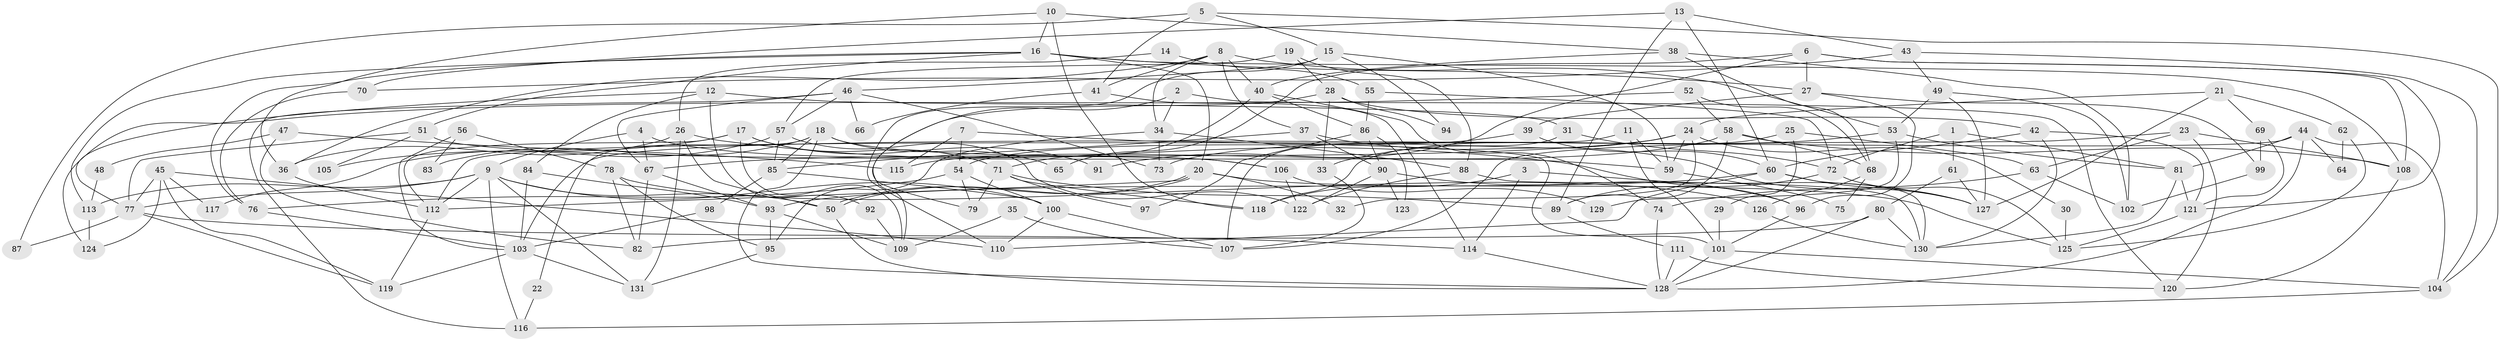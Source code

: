 // coarse degree distribution, {6: 0.14814814814814814, 4: 0.19753086419753085, 5: 0.16049382716049382, 7: 0.09876543209876543, 8: 0.07407407407407407, 11: 0.024691358024691357, 9: 0.037037037037037035, 3: 0.14814814814814814, 2: 0.09876543209876543, 10: 0.012345679012345678}
// Generated by graph-tools (version 1.1) at 2025/23/03/03/25 07:23:57]
// undirected, 131 vertices, 262 edges
graph export_dot {
graph [start="1"]
  node [color=gray90,style=filled];
  1;
  2;
  3;
  4;
  5;
  6;
  7;
  8;
  9;
  10;
  11;
  12;
  13;
  14;
  15;
  16;
  17;
  18;
  19;
  20;
  21;
  22;
  23;
  24;
  25;
  26;
  27;
  28;
  29;
  30;
  31;
  32;
  33;
  34;
  35;
  36;
  37;
  38;
  39;
  40;
  41;
  42;
  43;
  44;
  45;
  46;
  47;
  48;
  49;
  50;
  51;
  52;
  53;
  54;
  55;
  56;
  57;
  58;
  59;
  60;
  61;
  62;
  63;
  64;
  65;
  66;
  67;
  68;
  69;
  70;
  71;
  72;
  73;
  74;
  75;
  76;
  77;
  78;
  79;
  80;
  81;
  82;
  83;
  84;
  85;
  86;
  87;
  88;
  89;
  90;
  91;
  92;
  93;
  94;
  95;
  96;
  97;
  98;
  99;
  100;
  101;
  102;
  103;
  104;
  105;
  106;
  107;
  108;
  109;
  110;
  111;
  112;
  113;
  114;
  115;
  116;
  117;
  118;
  119;
  120;
  121;
  122;
  123;
  124;
  125;
  126;
  127;
  128;
  129;
  130;
  131;
  1 -- 72;
  1 -- 81;
  1 -- 61;
  2 -- 120;
  2 -- 34;
  2 -- 79;
  3 -- 127;
  3 -- 114;
  3 -- 118;
  4 -- 67;
  4 -- 9;
  4 -- 106;
  5 -- 15;
  5 -- 104;
  5 -- 41;
  5 -- 87;
  6 -- 108;
  6 -- 27;
  6 -- 65;
  6 -- 91;
  6 -- 121;
  7 -- 101;
  7 -- 54;
  7 -- 115;
  8 -- 36;
  8 -- 41;
  8 -- 34;
  8 -- 37;
  8 -- 40;
  8 -- 53;
  9 -- 112;
  9 -- 50;
  9 -- 77;
  9 -- 100;
  9 -- 113;
  9 -- 116;
  9 -- 131;
  10 -- 38;
  10 -- 36;
  10 -- 16;
  10 -- 118;
  11 -- 101;
  11 -- 59;
  11 -- 112;
  12 -- 77;
  12 -- 84;
  12 -- 31;
  12 -- 92;
  13 -- 60;
  13 -- 43;
  13 -- 70;
  13 -- 89;
  14 -- 26;
  14 -- 55;
  15 -- 110;
  15 -- 46;
  15 -- 59;
  15 -- 94;
  16 -- 20;
  16 -- 27;
  16 -- 51;
  16 -- 76;
  16 -- 108;
  16 -- 113;
  17 -- 112;
  17 -- 71;
  17 -- 91;
  17 -- 105;
  17 -- 109;
  18 -- 85;
  18 -- 128;
  18 -- 22;
  18 -- 65;
  18 -- 83;
  18 -- 106;
  19 -- 28;
  19 -- 88;
  19 -- 57;
  20 -- 125;
  20 -- 50;
  20 -- 50;
  20 -- 32;
  20 -- 112;
  21 -- 69;
  21 -- 127;
  21 -- 24;
  21 -- 62;
  22 -- 116;
  23 -- 63;
  23 -- 108;
  23 -- 107;
  23 -- 120;
  24 -- 59;
  24 -- 30;
  24 -- 32;
  24 -- 33;
  24 -- 67;
  25 -- 63;
  25 -- 118;
  25 -- 29;
  26 -- 96;
  26 -- 50;
  26 -- 36;
  26 -- 131;
  27 -- 39;
  27 -- 96;
  27 -- 99;
  28 -- 42;
  28 -- 109;
  28 -- 33;
  28 -- 94;
  29 -- 101;
  30 -- 125;
  31 -- 107;
  31 -- 72;
  33 -- 107;
  34 -- 88;
  34 -- 73;
  34 -- 95;
  35 -- 107;
  35 -- 109;
  36 -- 112;
  37 -- 85;
  37 -- 90;
  37 -- 127;
  38 -- 68;
  38 -- 40;
  38 -- 102;
  39 -- 60;
  39 -- 54;
  40 -- 71;
  40 -- 74;
  40 -- 86;
  41 -- 114;
  41 -- 66;
  42 -- 130;
  42 -- 60;
  42 -- 121;
  43 -- 70;
  43 -- 49;
  43 -- 104;
  44 -- 103;
  44 -- 128;
  44 -- 64;
  44 -- 81;
  44 -- 104;
  45 -- 124;
  45 -- 119;
  45 -- 77;
  45 -- 110;
  45 -- 117;
  46 -- 73;
  46 -- 116;
  46 -- 57;
  46 -- 66;
  46 -- 67;
  47 -- 82;
  47 -- 115;
  47 -- 48;
  48 -- 113;
  49 -- 53;
  49 -- 127;
  49 -- 102;
  50 -- 128;
  51 -- 77;
  51 -- 59;
  51 -- 105;
  52 -- 58;
  52 -- 68;
  52 -- 124;
  53 -- 81;
  53 -- 73;
  53 -- 129;
  54 -- 76;
  54 -- 100;
  54 -- 79;
  55 -- 72;
  55 -- 86;
  56 -- 78;
  56 -- 103;
  56 -- 83;
  57 -- 85;
  57 -- 117;
  57 -- 122;
  58 -- 108;
  58 -- 89;
  58 -- 68;
  58 -- 115;
  59 -- 75;
  60 -- 110;
  60 -- 93;
  60 -- 127;
  60 -- 130;
  61 -- 127;
  61 -- 80;
  62 -- 125;
  62 -- 64;
  63 -- 102;
  63 -- 74;
  67 -- 82;
  67 -- 93;
  68 -- 126;
  68 -- 75;
  69 -- 121;
  69 -- 99;
  70 -- 76;
  71 -- 79;
  71 -- 118;
  71 -- 89;
  71 -- 97;
  72 -- 89;
  72 -- 125;
  74 -- 128;
  76 -- 103;
  77 -- 87;
  77 -- 114;
  77 -- 119;
  78 -- 82;
  78 -- 95;
  78 -- 126;
  80 -- 130;
  80 -- 82;
  80 -- 128;
  81 -- 121;
  81 -- 130;
  84 -- 93;
  84 -- 103;
  85 -- 100;
  85 -- 98;
  86 -- 90;
  86 -- 97;
  86 -- 123;
  88 -- 122;
  88 -- 130;
  89 -- 111;
  90 -- 122;
  90 -- 96;
  90 -- 123;
  92 -- 109;
  93 -- 95;
  93 -- 109;
  95 -- 131;
  96 -- 101;
  98 -- 103;
  99 -- 102;
  100 -- 107;
  100 -- 110;
  101 -- 104;
  101 -- 128;
  103 -- 119;
  103 -- 131;
  104 -- 116;
  106 -- 122;
  106 -- 129;
  108 -- 120;
  111 -- 128;
  111 -- 120;
  112 -- 119;
  113 -- 124;
  114 -- 128;
  121 -- 125;
  126 -- 130;
}
